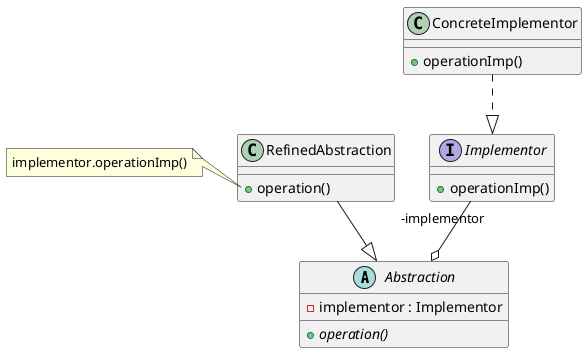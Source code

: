 @startuml

abstract class Abstraction {
    - implementor : Implementor
    + operation() {abstract}
}

class RefinedAbstraction {
    + operation()
}

interface Implementor {
    + operationImp()
}

class ConcreteImplementor {
    + operationImp()
}

RefinedAbstraction --|> Abstraction
ConcreteImplementor ..|> Implementor
Implementor "-implementor" --o Abstraction

note left of RefinedAbstraction::"operation()"
    implementor.operationImp()
end note

@enduml
